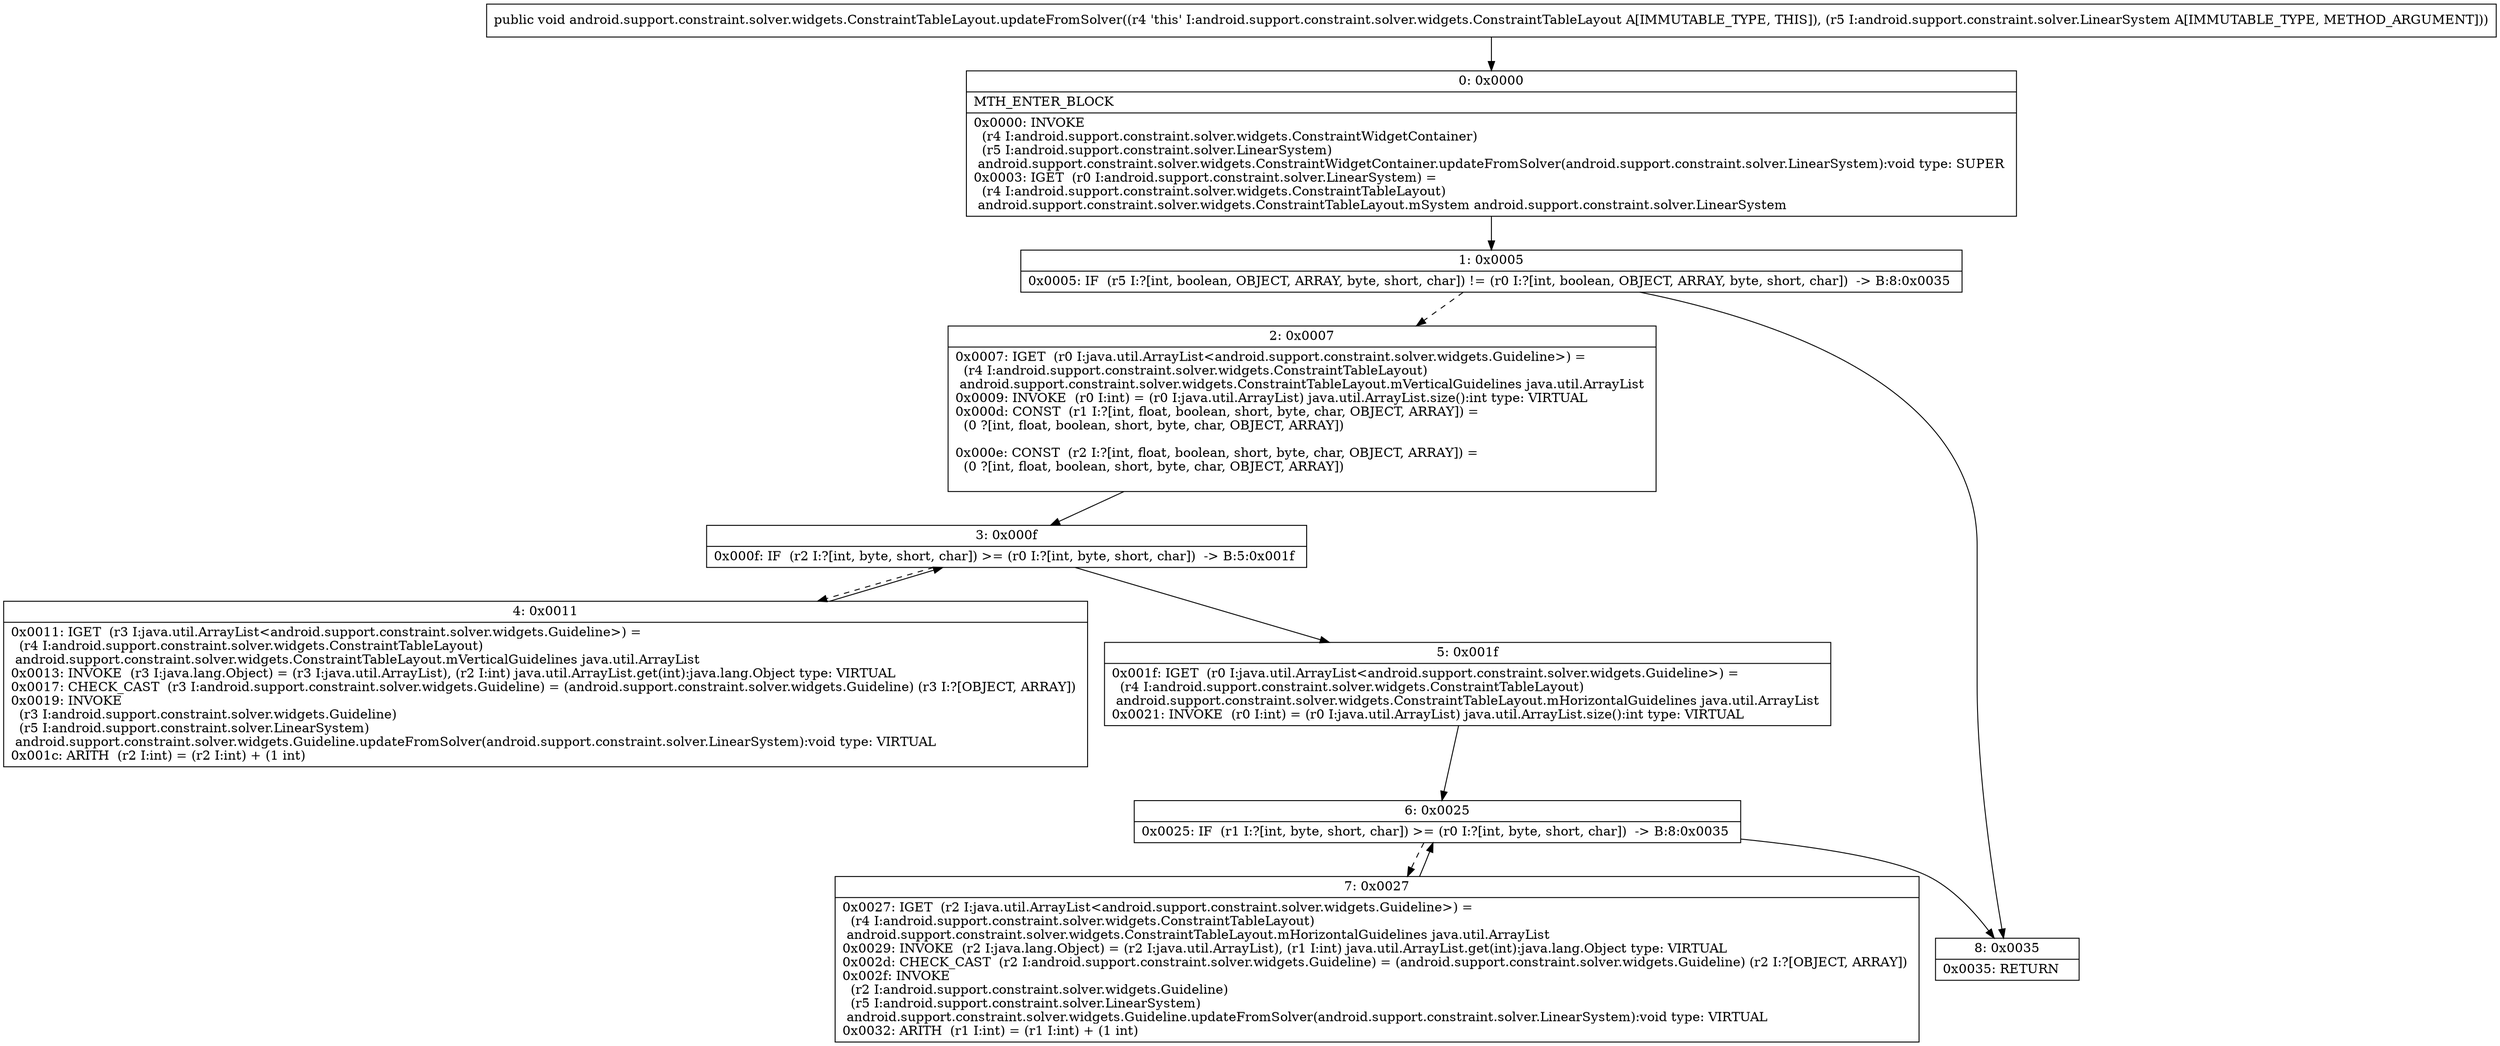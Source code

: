 digraph "CFG forandroid.support.constraint.solver.widgets.ConstraintTableLayout.updateFromSolver(Landroid\/support\/constraint\/solver\/LinearSystem;)V" {
Node_0 [shape=record,label="{0\:\ 0x0000|MTH_ENTER_BLOCK\l|0x0000: INVOKE  \l  (r4 I:android.support.constraint.solver.widgets.ConstraintWidgetContainer)\l  (r5 I:android.support.constraint.solver.LinearSystem)\l android.support.constraint.solver.widgets.ConstraintWidgetContainer.updateFromSolver(android.support.constraint.solver.LinearSystem):void type: SUPER \l0x0003: IGET  (r0 I:android.support.constraint.solver.LinearSystem) = \l  (r4 I:android.support.constraint.solver.widgets.ConstraintTableLayout)\l android.support.constraint.solver.widgets.ConstraintTableLayout.mSystem android.support.constraint.solver.LinearSystem \l}"];
Node_1 [shape=record,label="{1\:\ 0x0005|0x0005: IF  (r5 I:?[int, boolean, OBJECT, ARRAY, byte, short, char]) != (r0 I:?[int, boolean, OBJECT, ARRAY, byte, short, char])  \-\> B:8:0x0035 \l}"];
Node_2 [shape=record,label="{2\:\ 0x0007|0x0007: IGET  (r0 I:java.util.ArrayList\<android.support.constraint.solver.widgets.Guideline\>) = \l  (r4 I:android.support.constraint.solver.widgets.ConstraintTableLayout)\l android.support.constraint.solver.widgets.ConstraintTableLayout.mVerticalGuidelines java.util.ArrayList \l0x0009: INVOKE  (r0 I:int) = (r0 I:java.util.ArrayList) java.util.ArrayList.size():int type: VIRTUAL \l0x000d: CONST  (r1 I:?[int, float, boolean, short, byte, char, OBJECT, ARRAY]) = \l  (0 ?[int, float, boolean, short, byte, char, OBJECT, ARRAY])\l \l0x000e: CONST  (r2 I:?[int, float, boolean, short, byte, char, OBJECT, ARRAY]) = \l  (0 ?[int, float, boolean, short, byte, char, OBJECT, ARRAY])\l \l}"];
Node_3 [shape=record,label="{3\:\ 0x000f|0x000f: IF  (r2 I:?[int, byte, short, char]) \>= (r0 I:?[int, byte, short, char])  \-\> B:5:0x001f \l}"];
Node_4 [shape=record,label="{4\:\ 0x0011|0x0011: IGET  (r3 I:java.util.ArrayList\<android.support.constraint.solver.widgets.Guideline\>) = \l  (r4 I:android.support.constraint.solver.widgets.ConstraintTableLayout)\l android.support.constraint.solver.widgets.ConstraintTableLayout.mVerticalGuidelines java.util.ArrayList \l0x0013: INVOKE  (r3 I:java.lang.Object) = (r3 I:java.util.ArrayList), (r2 I:int) java.util.ArrayList.get(int):java.lang.Object type: VIRTUAL \l0x0017: CHECK_CAST  (r3 I:android.support.constraint.solver.widgets.Guideline) = (android.support.constraint.solver.widgets.Guideline) (r3 I:?[OBJECT, ARRAY]) \l0x0019: INVOKE  \l  (r3 I:android.support.constraint.solver.widgets.Guideline)\l  (r5 I:android.support.constraint.solver.LinearSystem)\l android.support.constraint.solver.widgets.Guideline.updateFromSolver(android.support.constraint.solver.LinearSystem):void type: VIRTUAL \l0x001c: ARITH  (r2 I:int) = (r2 I:int) + (1 int) \l}"];
Node_5 [shape=record,label="{5\:\ 0x001f|0x001f: IGET  (r0 I:java.util.ArrayList\<android.support.constraint.solver.widgets.Guideline\>) = \l  (r4 I:android.support.constraint.solver.widgets.ConstraintTableLayout)\l android.support.constraint.solver.widgets.ConstraintTableLayout.mHorizontalGuidelines java.util.ArrayList \l0x0021: INVOKE  (r0 I:int) = (r0 I:java.util.ArrayList) java.util.ArrayList.size():int type: VIRTUAL \l}"];
Node_6 [shape=record,label="{6\:\ 0x0025|0x0025: IF  (r1 I:?[int, byte, short, char]) \>= (r0 I:?[int, byte, short, char])  \-\> B:8:0x0035 \l}"];
Node_7 [shape=record,label="{7\:\ 0x0027|0x0027: IGET  (r2 I:java.util.ArrayList\<android.support.constraint.solver.widgets.Guideline\>) = \l  (r4 I:android.support.constraint.solver.widgets.ConstraintTableLayout)\l android.support.constraint.solver.widgets.ConstraintTableLayout.mHorizontalGuidelines java.util.ArrayList \l0x0029: INVOKE  (r2 I:java.lang.Object) = (r2 I:java.util.ArrayList), (r1 I:int) java.util.ArrayList.get(int):java.lang.Object type: VIRTUAL \l0x002d: CHECK_CAST  (r2 I:android.support.constraint.solver.widgets.Guideline) = (android.support.constraint.solver.widgets.Guideline) (r2 I:?[OBJECT, ARRAY]) \l0x002f: INVOKE  \l  (r2 I:android.support.constraint.solver.widgets.Guideline)\l  (r5 I:android.support.constraint.solver.LinearSystem)\l android.support.constraint.solver.widgets.Guideline.updateFromSolver(android.support.constraint.solver.LinearSystem):void type: VIRTUAL \l0x0032: ARITH  (r1 I:int) = (r1 I:int) + (1 int) \l}"];
Node_8 [shape=record,label="{8\:\ 0x0035|0x0035: RETURN   \l}"];
MethodNode[shape=record,label="{public void android.support.constraint.solver.widgets.ConstraintTableLayout.updateFromSolver((r4 'this' I:android.support.constraint.solver.widgets.ConstraintTableLayout A[IMMUTABLE_TYPE, THIS]), (r5 I:android.support.constraint.solver.LinearSystem A[IMMUTABLE_TYPE, METHOD_ARGUMENT])) }"];
MethodNode -> Node_0;
Node_0 -> Node_1;
Node_1 -> Node_2[style=dashed];
Node_1 -> Node_8;
Node_2 -> Node_3;
Node_3 -> Node_4[style=dashed];
Node_3 -> Node_5;
Node_4 -> Node_3;
Node_5 -> Node_6;
Node_6 -> Node_7[style=dashed];
Node_6 -> Node_8;
Node_7 -> Node_6;
}

